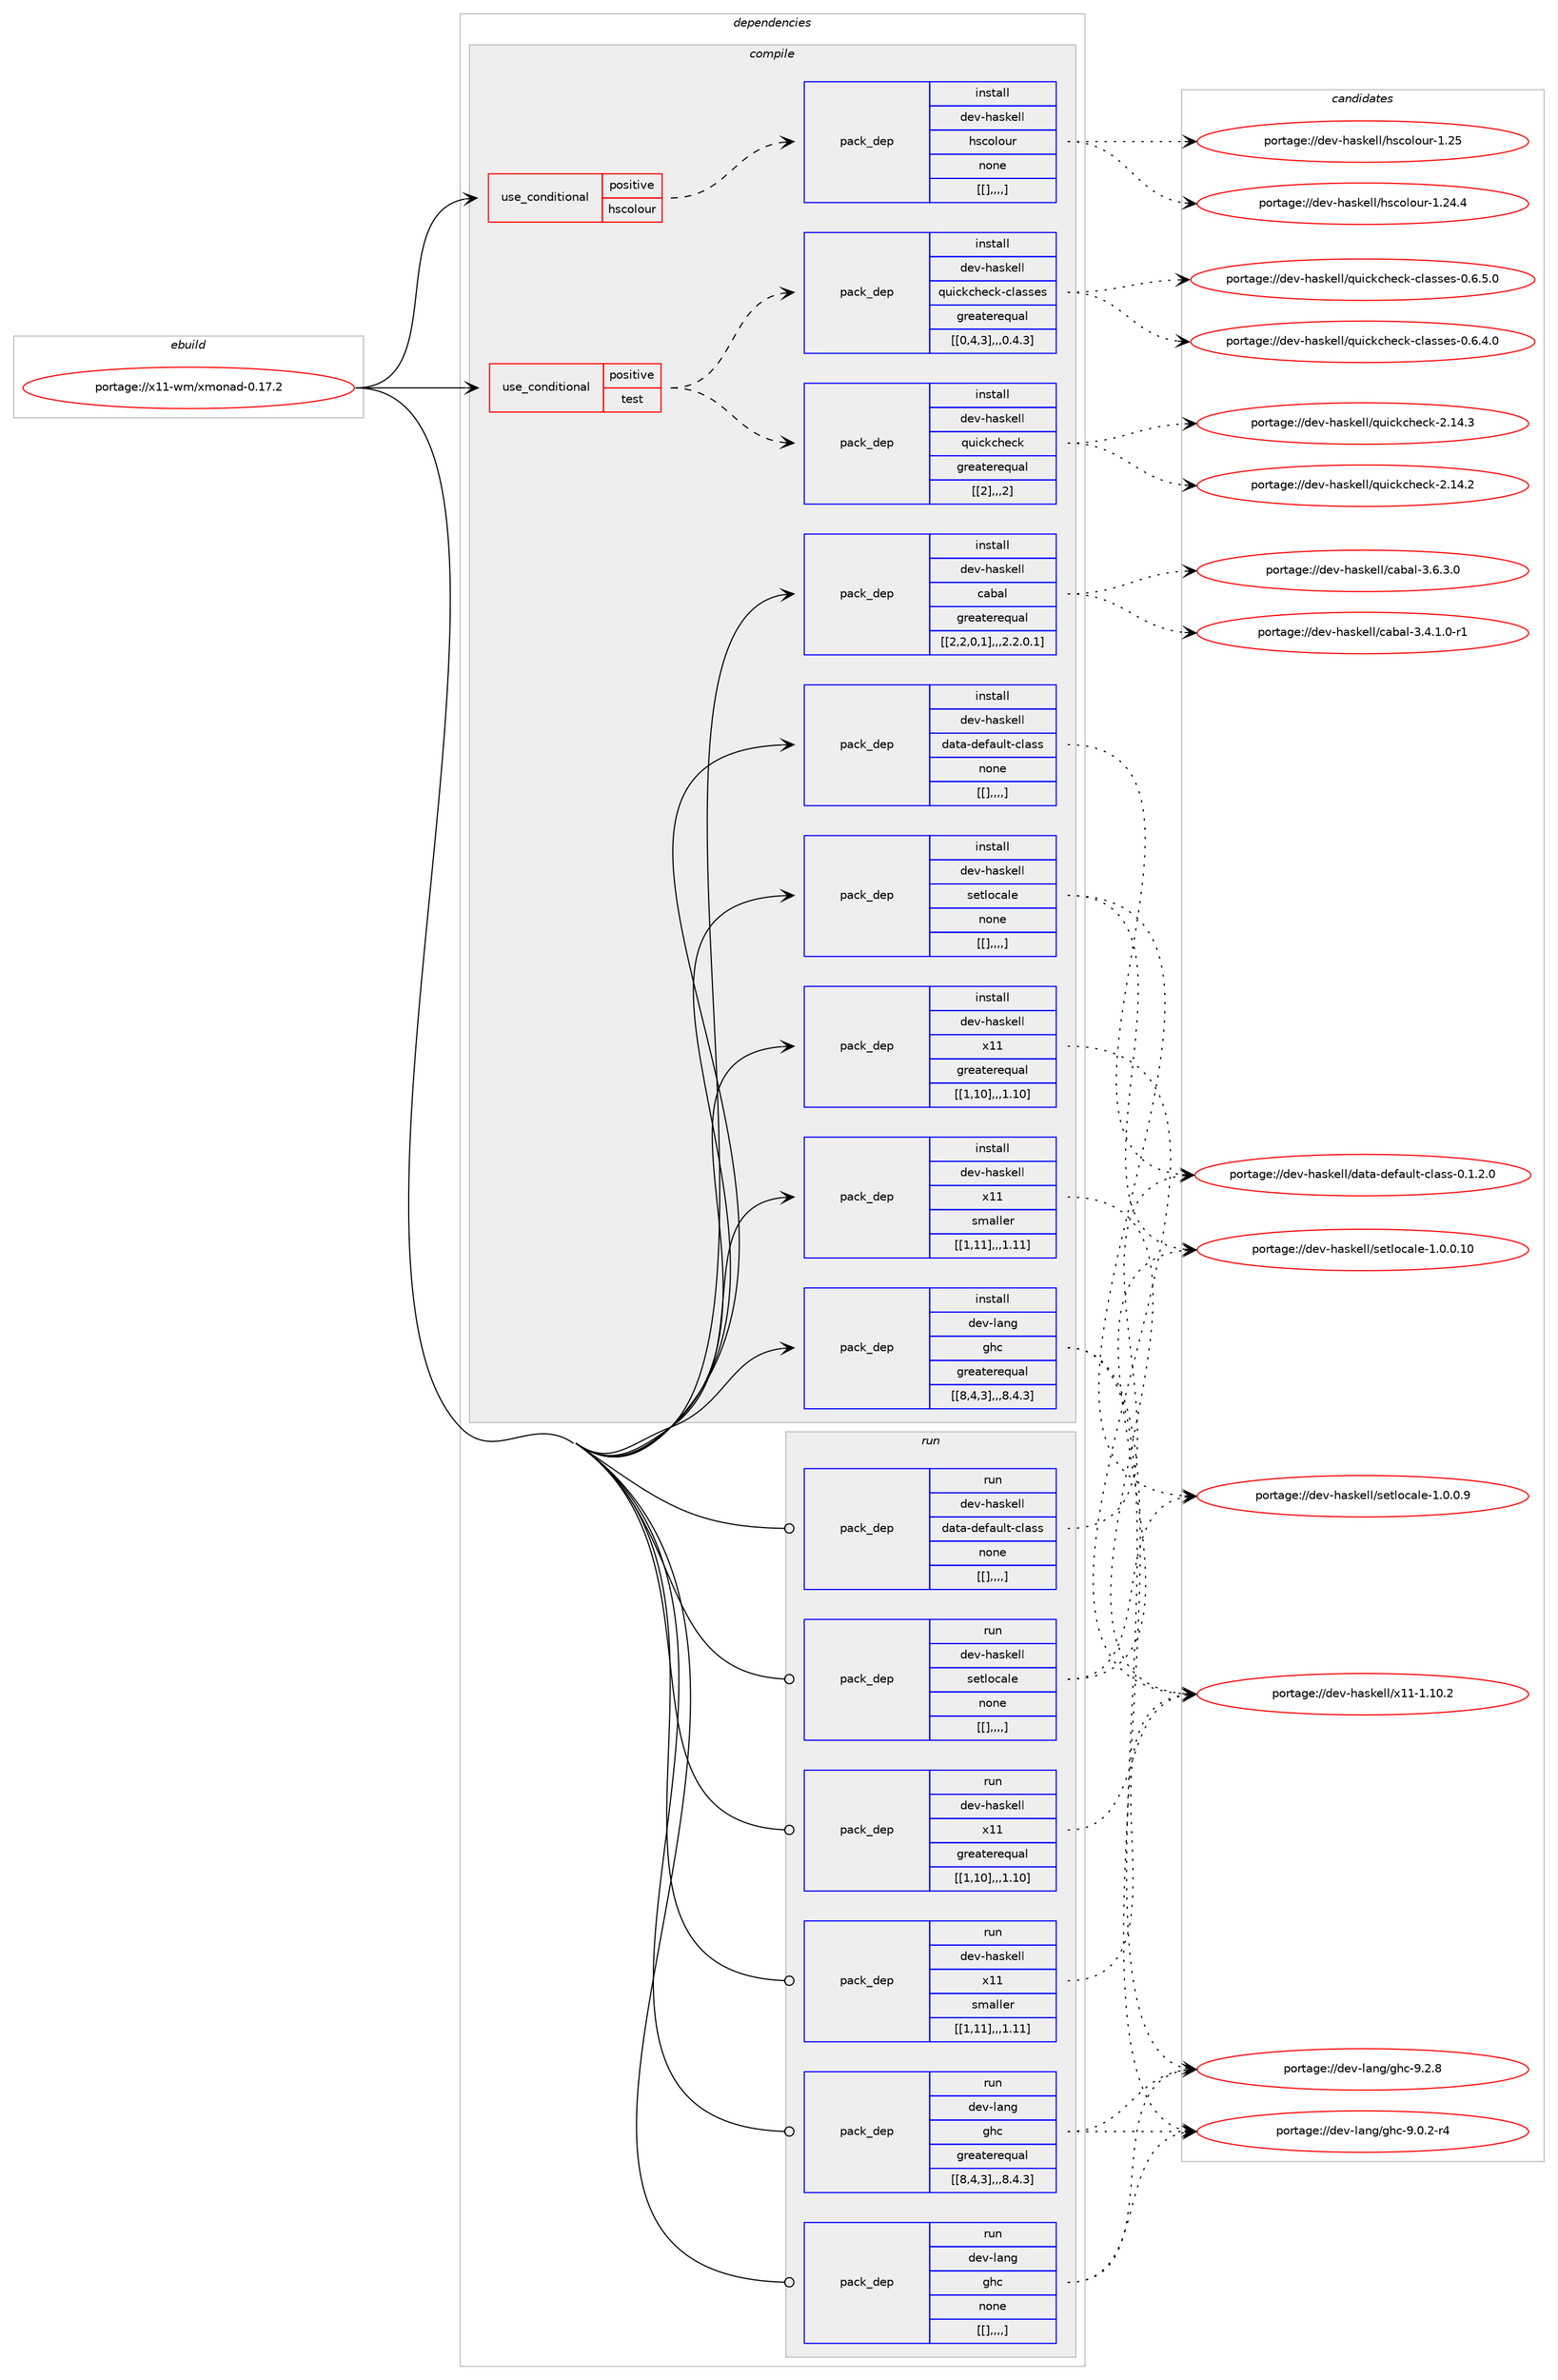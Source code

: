 digraph prolog {

# *************
# Graph options
# *************

newrank=true;
concentrate=true;
compound=true;
graph [rankdir=LR,fontname=Helvetica,fontsize=10,ranksep=1.5];#, ranksep=2.5, nodesep=0.2];
edge  [arrowhead=vee];
node  [fontname=Helvetica,fontsize=10];

# **********
# The ebuild
# **********

subgraph cluster_leftcol {
color=gray;
label=<<i>ebuild</i>>;
id [label="portage://x11-wm/xmonad-0.17.2", color=red, width=4, href="../x11-wm/xmonad-0.17.2.svg"];
}

# ****************
# The dependencies
# ****************

subgraph cluster_midcol {
color=gray;
label=<<i>dependencies</i>>;
subgraph cluster_compile {
fillcolor="#eeeeee";
style=filled;
label=<<i>compile</i>>;
subgraph cond128980 {
dependency490652 [label=<<TABLE BORDER="0" CELLBORDER="1" CELLSPACING="0" CELLPADDING="4"><TR><TD ROWSPAN="3" CELLPADDING="10">use_conditional</TD></TR><TR><TD>positive</TD></TR><TR><TD>hscolour</TD></TR></TABLE>>, shape=none, color=red];
subgraph pack358088 {
dependency490653 [label=<<TABLE BORDER="0" CELLBORDER="1" CELLSPACING="0" CELLPADDING="4" WIDTH="220"><TR><TD ROWSPAN="6" CELLPADDING="30">pack_dep</TD></TR><TR><TD WIDTH="110">install</TD></TR><TR><TD>dev-haskell</TD></TR><TR><TD>hscolour</TD></TR><TR><TD>none</TD></TR><TR><TD>[[],,,,]</TD></TR></TABLE>>, shape=none, color=blue];
}
dependency490652:e -> dependency490653:w [weight=20,style="dashed",arrowhead="vee"];
}
id:e -> dependency490652:w [weight=20,style="solid",arrowhead="vee"];
subgraph cond128981 {
dependency490654 [label=<<TABLE BORDER="0" CELLBORDER="1" CELLSPACING="0" CELLPADDING="4"><TR><TD ROWSPAN="3" CELLPADDING="10">use_conditional</TD></TR><TR><TD>positive</TD></TR><TR><TD>test</TD></TR></TABLE>>, shape=none, color=red];
subgraph pack358089 {
dependency490655 [label=<<TABLE BORDER="0" CELLBORDER="1" CELLSPACING="0" CELLPADDING="4" WIDTH="220"><TR><TD ROWSPAN="6" CELLPADDING="30">pack_dep</TD></TR><TR><TD WIDTH="110">install</TD></TR><TR><TD>dev-haskell</TD></TR><TR><TD>quickcheck</TD></TR><TR><TD>greaterequal</TD></TR><TR><TD>[[2],,,2]</TD></TR></TABLE>>, shape=none, color=blue];
}
dependency490654:e -> dependency490655:w [weight=20,style="dashed",arrowhead="vee"];
subgraph pack358090 {
dependency490656 [label=<<TABLE BORDER="0" CELLBORDER="1" CELLSPACING="0" CELLPADDING="4" WIDTH="220"><TR><TD ROWSPAN="6" CELLPADDING="30">pack_dep</TD></TR><TR><TD WIDTH="110">install</TD></TR><TR><TD>dev-haskell</TD></TR><TR><TD>quickcheck-classes</TD></TR><TR><TD>greaterequal</TD></TR><TR><TD>[[0,4,3],,,0.4.3]</TD></TR></TABLE>>, shape=none, color=blue];
}
dependency490654:e -> dependency490656:w [weight=20,style="dashed",arrowhead="vee"];
}
id:e -> dependency490654:w [weight=20,style="solid",arrowhead="vee"];
subgraph pack358091 {
dependency490657 [label=<<TABLE BORDER="0" CELLBORDER="1" CELLSPACING="0" CELLPADDING="4" WIDTH="220"><TR><TD ROWSPAN="6" CELLPADDING="30">pack_dep</TD></TR><TR><TD WIDTH="110">install</TD></TR><TR><TD>dev-haskell</TD></TR><TR><TD>cabal</TD></TR><TR><TD>greaterequal</TD></TR><TR><TD>[[2,2,0,1],,,2.2.0.1]</TD></TR></TABLE>>, shape=none, color=blue];
}
id:e -> dependency490657:w [weight=20,style="solid",arrowhead="vee"];
subgraph pack358092 {
dependency490658 [label=<<TABLE BORDER="0" CELLBORDER="1" CELLSPACING="0" CELLPADDING="4" WIDTH="220"><TR><TD ROWSPAN="6" CELLPADDING="30">pack_dep</TD></TR><TR><TD WIDTH="110">install</TD></TR><TR><TD>dev-haskell</TD></TR><TR><TD>data-default-class</TD></TR><TR><TD>none</TD></TR><TR><TD>[[],,,,]</TD></TR></TABLE>>, shape=none, color=blue];
}
id:e -> dependency490658:w [weight=20,style="solid",arrowhead="vee"];
subgraph pack358093 {
dependency490659 [label=<<TABLE BORDER="0" CELLBORDER="1" CELLSPACING="0" CELLPADDING="4" WIDTH="220"><TR><TD ROWSPAN="6" CELLPADDING="30">pack_dep</TD></TR><TR><TD WIDTH="110">install</TD></TR><TR><TD>dev-haskell</TD></TR><TR><TD>setlocale</TD></TR><TR><TD>none</TD></TR><TR><TD>[[],,,,]</TD></TR></TABLE>>, shape=none, color=blue];
}
id:e -> dependency490659:w [weight=20,style="solid",arrowhead="vee"];
subgraph pack358094 {
dependency490660 [label=<<TABLE BORDER="0" CELLBORDER="1" CELLSPACING="0" CELLPADDING="4" WIDTH="220"><TR><TD ROWSPAN="6" CELLPADDING="30">pack_dep</TD></TR><TR><TD WIDTH="110">install</TD></TR><TR><TD>dev-haskell</TD></TR><TR><TD>x11</TD></TR><TR><TD>greaterequal</TD></TR><TR><TD>[[1,10],,,1.10]</TD></TR></TABLE>>, shape=none, color=blue];
}
id:e -> dependency490660:w [weight=20,style="solid",arrowhead="vee"];
subgraph pack358095 {
dependency490661 [label=<<TABLE BORDER="0" CELLBORDER="1" CELLSPACING="0" CELLPADDING="4" WIDTH="220"><TR><TD ROWSPAN="6" CELLPADDING="30">pack_dep</TD></TR><TR><TD WIDTH="110">install</TD></TR><TR><TD>dev-haskell</TD></TR><TR><TD>x11</TD></TR><TR><TD>smaller</TD></TR><TR><TD>[[1,11],,,1.11]</TD></TR></TABLE>>, shape=none, color=blue];
}
id:e -> dependency490661:w [weight=20,style="solid",arrowhead="vee"];
subgraph pack358096 {
dependency490662 [label=<<TABLE BORDER="0" CELLBORDER="1" CELLSPACING="0" CELLPADDING="4" WIDTH="220"><TR><TD ROWSPAN="6" CELLPADDING="30">pack_dep</TD></TR><TR><TD WIDTH="110">install</TD></TR><TR><TD>dev-lang</TD></TR><TR><TD>ghc</TD></TR><TR><TD>greaterequal</TD></TR><TR><TD>[[8,4,3],,,8.4.3]</TD></TR></TABLE>>, shape=none, color=blue];
}
id:e -> dependency490662:w [weight=20,style="solid",arrowhead="vee"];
}
subgraph cluster_compileandrun {
fillcolor="#eeeeee";
style=filled;
label=<<i>compile and run</i>>;
}
subgraph cluster_run {
fillcolor="#eeeeee";
style=filled;
label=<<i>run</i>>;
subgraph pack358097 {
dependency490663 [label=<<TABLE BORDER="0" CELLBORDER="1" CELLSPACING="0" CELLPADDING="4" WIDTH="220"><TR><TD ROWSPAN="6" CELLPADDING="30">pack_dep</TD></TR><TR><TD WIDTH="110">run</TD></TR><TR><TD>dev-haskell</TD></TR><TR><TD>data-default-class</TD></TR><TR><TD>none</TD></TR><TR><TD>[[],,,,]</TD></TR></TABLE>>, shape=none, color=blue];
}
id:e -> dependency490663:w [weight=20,style="solid",arrowhead="odot"];
subgraph pack358098 {
dependency490664 [label=<<TABLE BORDER="0" CELLBORDER="1" CELLSPACING="0" CELLPADDING="4" WIDTH="220"><TR><TD ROWSPAN="6" CELLPADDING="30">pack_dep</TD></TR><TR><TD WIDTH="110">run</TD></TR><TR><TD>dev-haskell</TD></TR><TR><TD>setlocale</TD></TR><TR><TD>none</TD></TR><TR><TD>[[],,,,]</TD></TR></TABLE>>, shape=none, color=blue];
}
id:e -> dependency490664:w [weight=20,style="solid",arrowhead="odot"];
subgraph pack358099 {
dependency490665 [label=<<TABLE BORDER="0" CELLBORDER="1" CELLSPACING="0" CELLPADDING="4" WIDTH="220"><TR><TD ROWSPAN="6" CELLPADDING="30">pack_dep</TD></TR><TR><TD WIDTH="110">run</TD></TR><TR><TD>dev-haskell</TD></TR><TR><TD>x11</TD></TR><TR><TD>greaterequal</TD></TR><TR><TD>[[1,10],,,1.10]</TD></TR></TABLE>>, shape=none, color=blue];
}
id:e -> dependency490665:w [weight=20,style="solid",arrowhead="odot"];
subgraph pack358100 {
dependency490666 [label=<<TABLE BORDER="0" CELLBORDER="1" CELLSPACING="0" CELLPADDING="4" WIDTH="220"><TR><TD ROWSPAN="6" CELLPADDING="30">pack_dep</TD></TR><TR><TD WIDTH="110">run</TD></TR><TR><TD>dev-haskell</TD></TR><TR><TD>x11</TD></TR><TR><TD>smaller</TD></TR><TR><TD>[[1,11],,,1.11]</TD></TR></TABLE>>, shape=none, color=blue];
}
id:e -> dependency490666:w [weight=20,style="solid",arrowhead="odot"];
subgraph pack358101 {
dependency490667 [label=<<TABLE BORDER="0" CELLBORDER="1" CELLSPACING="0" CELLPADDING="4" WIDTH="220"><TR><TD ROWSPAN="6" CELLPADDING="30">pack_dep</TD></TR><TR><TD WIDTH="110">run</TD></TR><TR><TD>dev-lang</TD></TR><TR><TD>ghc</TD></TR><TR><TD>greaterequal</TD></TR><TR><TD>[[8,4,3],,,8.4.3]</TD></TR></TABLE>>, shape=none, color=blue];
}
id:e -> dependency490667:w [weight=20,style="solid",arrowhead="odot"];
subgraph pack358102 {
dependency490668 [label=<<TABLE BORDER="0" CELLBORDER="1" CELLSPACING="0" CELLPADDING="4" WIDTH="220"><TR><TD ROWSPAN="6" CELLPADDING="30">pack_dep</TD></TR><TR><TD WIDTH="110">run</TD></TR><TR><TD>dev-lang</TD></TR><TR><TD>ghc</TD></TR><TR><TD>none</TD></TR><TR><TD>[[],,,,]</TD></TR></TABLE>>, shape=none, color=blue];
}
id:e -> dependency490668:w [weight=20,style="solid",arrowhead="odot"];
}
}

# **************
# The candidates
# **************

subgraph cluster_choices {
rank=same;
color=gray;
label=<<i>candidates</i>>;

subgraph choice358088 {
color=black;
nodesep=1;
choice100101118451049711510710110810847104115991111081111171144549465053 [label="portage://dev-haskell/hscolour-1.25", color=red, width=4,href="../dev-haskell/hscolour-1.25.svg"];
choice1001011184510497115107101108108471041159911110811111711445494650524652 [label="portage://dev-haskell/hscolour-1.24.4", color=red, width=4,href="../dev-haskell/hscolour-1.24.4.svg"];
dependency490653:e -> choice100101118451049711510710110810847104115991111081111171144549465053:w [style=dotted,weight="100"];
dependency490653:e -> choice1001011184510497115107101108108471041159911110811111711445494650524652:w [style=dotted,weight="100"];
}
subgraph choice358089 {
color=black;
nodesep=1;
choice10010111845104971151071011081084711311710599107991041019910745504649524651 [label="portage://dev-haskell/quickcheck-2.14.3", color=red, width=4,href="../dev-haskell/quickcheck-2.14.3.svg"];
choice10010111845104971151071011081084711311710599107991041019910745504649524650 [label="portage://dev-haskell/quickcheck-2.14.2", color=red, width=4,href="../dev-haskell/quickcheck-2.14.2.svg"];
dependency490655:e -> choice10010111845104971151071011081084711311710599107991041019910745504649524651:w [style=dotted,weight="100"];
dependency490655:e -> choice10010111845104971151071011081084711311710599107991041019910745504649524650:w [style=dotted,weight="100"];
}
subgraph choice358090 {
color=black;
nodesep=1;
choice1001011184510497115107101108108471131171059910799104101991074599108971151151011154548465446534648 [label="portage://dev-haskell/quickcheck-classes-0.6.5.0", color=red, width=4,href="../dev-haskell/quickcheck-classes-0.6.5.0.svg"];
choice1001011184510497115107101108108471131171059910799104101991074599108971151151011154548465446524648 [label="portage://dev-haskell/quickcheck-classes-0.6.4.0", color=red, width=4,href="../dev-haskell/quickcheck-classes-0.6.4.0.svg"];
dependency490656:e -> choice1001011184510497115107101108108471131171059910799104101991074599108971151151011154548465446534648:w [style=dotted,weight="100"];
dependency490656:e -> choice1001011184510497115107101108108471131171059910799104101991074599108971151151011154548465446524648:w [style=dotted,weight="100"];
}
subgraph choice358091 {
color=black;
nodesep=1;
choice100101118451049711510710110810847999798971084551465446514648 [label="portage://dev-haskell/cabal-3.6.3.0", color=red, width=4,href="../dev-haskell/cabal-3.6.3.0.svg"];
choice1001011184510497115107101108108479997989710845514652464946484511449 [label="portage://dev-haskell/cabal-3.4.1.0-r1", color=red, width=4,href="../dev-haskell/cabal-3.4.1.0-r1.svg"];
dependency490657:e -> choice100101118451049711510710110810847999798971084551465446514648:w [style=dotted,weight="100"];
dependency490657:e -> choice1001011184510497115107101108108479997989710845514652464946484511449:w [style=dotted,weight="100"];
}
subgraph choice358092 {
color=black;
nodesep=1;
choice100101118451049711510710110810847100971169745100101102971171081164599108971151154548464946504648 [label="portage://dev-haskell/data-default-class-0.1.2.0", color=red, width=4,href="../dev-haskell/data-default-class-0.1.2.0.svg"];
dependency490658:e -> choice100101118451049711510710110810847100971169745100101102971171081164599108971151154548464946504648:w [style=dotted,weight="100"];
}
subgraph choice358093 {
color=black;
nodesep=1;
choice1001011184510497115107101108108471151011161081119997108101454946484648464948 [label="portage://dev-haskell/setlocale-1.0.0.10", color=red, width=4,href="../dev-haskell/setlocale-1.0.0.10.svg"];
choice10010111845104971151071011081084711510111610811199971081014549464846484657 [label="portage://dev-haskell/setlocale-1.0.0.9", color=red, width=4,href="../dev-haskell/setlocale-1.0.0.9.svg"];
dependency490659:e -> choice1001011184510497115107101108108471151011161081119997108101454946484648464948:w [style=dotted,weight="100"];
dependency490659:e -> choice10010111845104971151071011081084711510111610811199971081014549464846484657:w [style=dotted,weight="100"];
}
subgraph choice358094 {
color=black;
nodesep=1;
choice100101118451049711510710110810847120494945494649484650 [label="portage://dev-haskell/x11-1.10.2", color=red, width=4,href="../dev-haskell/x11-1.10.2.svg"];
dependency490660:e -> choice100101118451049711510710110810847120494945494649484650:w [style=dotted,weight="100"];
}
subgraph choice358095 {
color=black;
nodesep=1;
choice100101118451049711510710110810847120494945494649484650 [label="portage://dev-haskell/x11-1.10.2", color=red, width=4,href="../dev-haskell/x11-1.10.2.svg"];
dependency490661:e -> choice100101118451049711510710110810847120494945494649484650:w [style=dotted,weight="100"];
}
subgraph choice358096 {
color=black;
nodesep=1;
choice10010111845108971101034710310499455746504656 [label="portage://dev-lang/ghc-9.2.8", color=red, width=4,href="../dev-lang/ghc-9.2.8.svg"];
choice100101118451089711010347103104994557464846504511452 [label="portage://dev-lang/ghc-9.0.2-r4", color=red, width=4,href="../dev-lang/ghc-9.0.2-r4.svg"];
dependency490662:e -> choice10010111845108971101034710310499455746504656:w [style=dotted,weight="100"];
dependency490662:e -> choice100101118451089711010347103104994557464846504511452:w [style=dotted,weight="100"];
}
subgraph choice358097 {
color=black;
nodesep=1;
choice100101118451049711510710110810847100971169745100101102971171081164599108971151154548464946504648 [label="portage://dev-haskell/data-default-class-0.1.2.0", color=red, width=4,href="../dev-haskell/data-default-class-0.1.2.0.svg"];
dependency490663:e -> choice100101118451049711510710110810847100971169745100101102971171081164599108971151154548464946504648:w [style=dotted,weight="100"];
}
subgraph choice358098 {
color=black;
nodesep=1;
choice1001011184510497115107101108108471151011161081119997108101454946484648464948 [label="portage://dev-haskell/setlocale-1.0.0.10", color=red, width=4,href="../dev-haskell/setlocale-1.0.0.10.svg"];
choice10010111845104971151071011081084711510111610811199971081014549464846484657 [label="portage://dev-haskell/setlocale-1.0.0.9", color=red, width=4,href="../dev-haskell/setlocale-1.0.0.9.svg"];
dependency490664:e -> choice1001011184510497115107101108108471151011161081119997108101454946484648464948:w [style=dotted,weight="100"];
dependency490664:e -> choice10010111845104971151071011081084711510111610811199971081014549464846484657:w [style=dotted,weight="100"];
}
subgraph choice358099 {
color=black;
nodesep=1;
choice100101118451049711510710110810847120494945494649484650 [label="portage://dev-haskell/x11-1.10.2", color=red, width=4,href="../dev-haskell/x11-1.10.2.svg"];
dependency490665:e -> choice100101118451049711510710110810847120494945494649484650:w [style=dotted,weight="100"];
}
subgraph choice358100 {
color=black;
nodesep=1;
choice100101118451049711510710110810847120494945494649484650 [label="portage://dev-haskell/x11-1.10.2", color=red, width=4,href="../dev-haskell/x11-1.10.2.svg"];
dependency490666:e -> choice100101118451049711510710110810847120494945494649484650:w [style=dotted,weight="100"];
}
subgraph choice358101 {
color=black;
nodesep=1;
choice10010111845108971101034710310499455746504656 [label="portage://dev-lang/ghc-9.2.8", color=red, width=4,href="../dev-lang/ghc-9.2.8.svg"];
choice100101118451089711010347103104994557464846504511452 [label="portage://dev-lang/ghc-9.0.2-r4", color=red, width=4,href="../dev-lang/ghc-9.0.2-r4.svg"];
dependency490667:e -> choice10010111845108971101034710310499455746504656:w [style=dotted,weight="100"];
dependency490667:e -> choice100101118451089711010347103104994557464846504511452:w [style=dotted,weight="100"];
}
subgraph choice358102 {
color=black;
nodesep=1;
choice10010111845108971101034710310499455746504656 [label="portage://dev-lang/ghc-9.2.8", color=red, width=4,href="../dev-lang/ghc-9.2.8.svg"];
choice100101118451089711010347103104994557464846504511452 [label="portage://dev-lang/ghc-9.0.2-r4", color=red, width=4,href="../dev-lang/ghc-9.0.2-r4.svg"];
dependency490668:e -> choice10010111845108971101034710310499455746504656:w [style=dotted,weight="100"];
dependency490668:e -> choice100101118451089711010347103104994557464846504511452:w [style=dotted,weight="100"];
}
}

}
